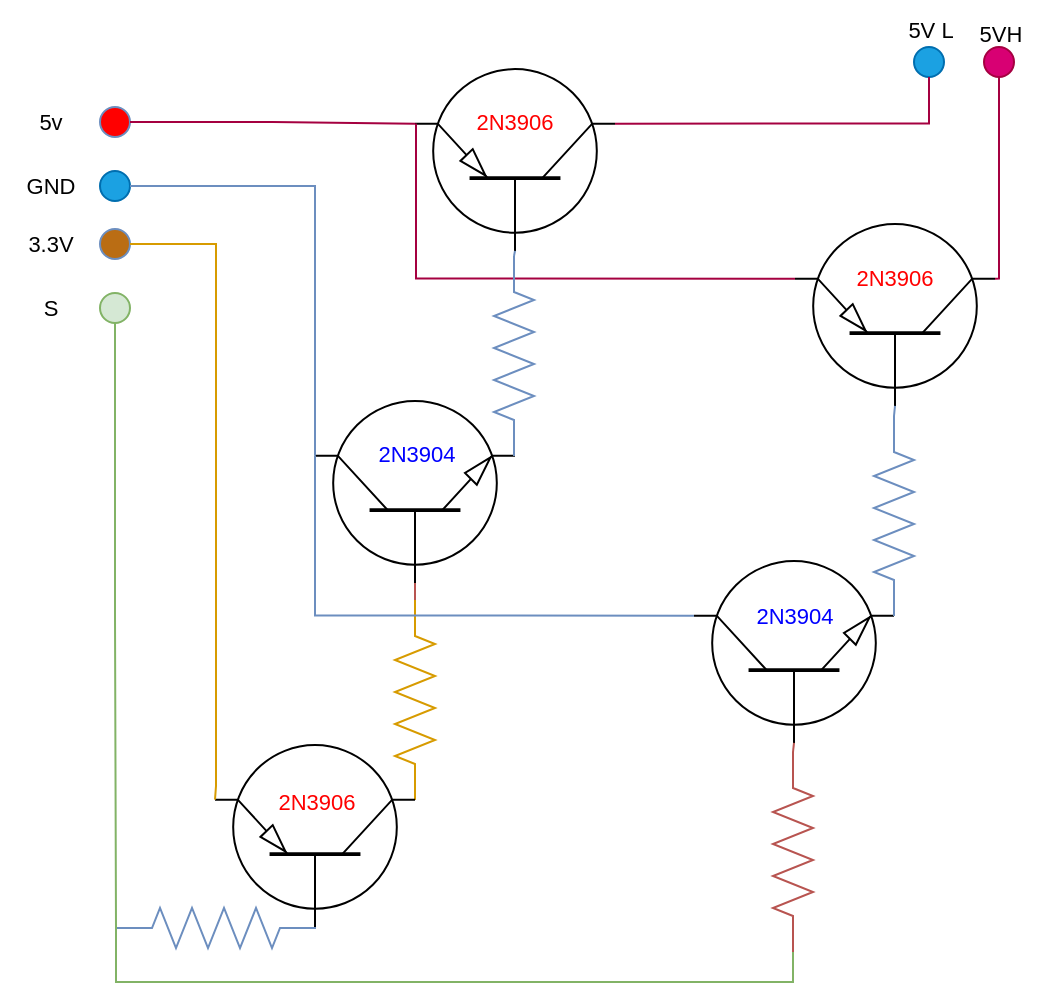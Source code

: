 <mxfile version="21.8.1" type="github">
  <diagram name="Página-1" id="AHgKrlHfpnj3HkRE_CZq">
    <mxGraphModel dx="2224" dy="1935" grid="1" gridSize="10" guides="1" tooltips="1" connect="1" arrows="1" fold="1" page="1" pageScale="1" pageWidth="827" pageHeight="1169" math="0" shadow="0">
      <root>
        <mxCell id="0" />
        <mxCell id="1" parent="0" />
        <mxCell id="pNXvuR1phtIqjAfe_gaZ-6" value="" style="verticalLabelPosition=bottom;shadow=0;dashed=0;align=center;html=1;verticalAlign=top;strokeWidth=1;shape=ellipse;perimeter=ellipsePerimeter;fontFamily=Helvetica;fontSize=11;fillColor=#1ba1e2;strokeColor=#006EAF;fontColor=#ffffff;" parent="1" vertex="1">
          <mxGeometry x="-190" y="84.5" width="15" height="15" as="geometry" />
        </mxCell>
        <mxCell id="pNXvuR1phtIqjAfe_gaZ-8" value="" style="verticalLabelPosition=bottom;shadow=0;dashed=0;align=center;html=1;verticalAlign=top;strokeWidth=1;shape=ellipse;perimeter=ellipsePerimeter;fontFamily=Helvetica;fontSize=11;fillColor=#BA6D14;strokeColor=#6c8ebf;" parent="1" vertex="1">
          <mxGeometry x="-190" y="113.5" width="15" height="15" as="geometry" />
        </mxCell>
        <mxCell id="pNXvuR1phtIqjAfe_gaZ-9" value="" style="verticalLabelPosition=bottom;shadow=0;dashed=0;align=center;html=1;verticalAlign=top;strokeWidth=1;shape=ellipse;perimeter=ellipsePerimeter;fontFamily=Helvetica;fontSize=11;fillColor=#FF0000;strokeColor=#6c8ebf;" parent="1" vertex="1">
          <mxGeometry x="-190" y="52.5" width="15" height="15" as="geometry" />
        </mxCell>
        <mxCell id="pNXvuR1phtIqjAfe_gaZ-17" value="GND" style="text;html=1;align=center;verticalAlign=middle;resizable=0;points=[];autosize=1;strokeColor=none;fillColor=none;fontSize=11;fontFamily=Helvetica;fontColor=default;" parent="1" vertex="1">
          <mxGeometry x="-240" y="77" width="50" height="30" as="geometry" />
        </mxCell>
        <mxCell id="pNXvuR1phtIqjAfe_gaZ-18" value="3.3V" style="text;html=1;align=center;verticalAlign=middle;resizable=0;points=[];autosize=1;strokeColor=none;fillColor=none;fontSize=11;fontFamily=Helvetica;fontColor=default;" parent="1" vertex="1">
          <mxGeometry x="-240" y="106" width="50" height="30" as="geometry" />
        </mxCell>
        <mxCell id="pNXvuR1phtIqjAfe_gaZ-19" value="5v" style="text;html=1;align=center;verticalAlign=middle;resizable=0;points=[];autosize=1;strokeColor=none;fillColor=none;fontSize=11;fontFamily=Helvetica;fontColor=default;" parent="1" vertex="1">
          <mxGeometry x="-235" y="45" width="40" height="30" as="geometry" />
        </mxCell>
        <mxCell id="pNXvuR1phtIqjAfe_gaZ-21" value="" style="verticalLabelPosition=bottom;shadow=0;dashed=0;align=center;html=1;verticalAlign=top;strokeWidth=1;shape=ellipse;perimeter=ellipsePerimeter;fontFamily=Helvetica;fontSize=11;fillColor=#1ba1e2;strokeColor=#006EAF;fontColor=#ffffff;fillStyle=auto;" parent="1" vertex="1">
          <mxGeometry x="217" y="22.5" width="15" height="15" as="geometry" />
        </mxCell>
        <mxCell id="pNXvuR1phtIqjAfe_gaZ-22" value="" style="verticalLabelPosition=bottom;shadow=0;dashed=0;align=center;html=1;verticalAlign=top;strokeWidth=1;shape=ellipse;perimeter=ellipsePerimeter;fontFamily=Helvetica;fontSize=11;fillColor=#d80073;strokeColor=#A50040;fontColor=#ffffff;" parent="1" vertex="1">
          <mxGeometry x="252" y="22.5" width="15" height="15" as="geometry" />
        </mxCell>
        <mxCell id="pNXvuR1phtIqjAfe_gaZ-24" value="5VH" style="text;html=1;align=center;verticalAlign=middle;resizable=0;points=[];autosize=1;strokeColor=none;fillColor=none;fontSize=11;fontFamily=Helvetica;fontColor=default;" parent="1" vertex="1">
          <mxGeometry x="240" y="0.5" width="40" height="30" as="geometry" />
        </mxCell>
        <mxCell id="pNXvuR1phtIqjAfe_gaZ-25" value="5V L" style="text;html=1;align=center;verticalAlign=middle;resizable=0;points=[];autosize=1;strokeColor=none;fillColor=none;fontSize=11;fontFamily=Helvetica;fontColor=default;" parent="1" vertex="1">
          <mxGeometry x="199.5" y="-1" width="50" height="30" as="geometry" />
        </mxCell>
        <mxCell id="pNXvuR1phtIqjAfe_gaZ-30" value="" style="verticalLabelPosition=bottom;shadow=0;dashed=0;align=center;html=1;verticalAlign=top;shape=mxgraph.electrical.transistors.pnp_transistor_1;fontFamily=Helvetica;fontSize=11;rotation=-90;" parent="1" vertex="1">
          <mxGeometry x="-30" y="29" width="95" height="100" as="geometry" />
        </mxCell>
        <mxCell id="pNXvuR1phtIqjAfe_gaZ-31" value="" style="verticalLabelPosition=bottom;shadow=0;dashed=0;align=center;html=1;verticalAlign=top;shape=mxgraph.electrical.transistors.npn_transistor_1;fontFamily=Helvetica;fontSize=11;fontColor=default;rotation=-90;" parent="1" vertex="1">
          <mxGeometry x="-80" y="195" width="95" height="100" as="geometry" />
        </mxCell>
        <mxCell id="pNXvuR1phtIqjAfe_gaZ-34" style="edgeStyle=orthogonalEdgeStyle;shape=connector;rounded=0;orthogonalLoop=1;jettySize=auto;html=1;exitX=1;exitY=0.5;exitDx=0;exitDy=0;entryX=0.7;entryY=0;entryDx=0;entryDy=0;entryPerimeter=0;labelBackgroundColor=default;strokeColor=#A50040;align=center;verticalAlign=middle;fontFamily=Helvetica;fontSize=11;fontColor=default;endArrow=none;endFill=0;fillColor=#d80073;" parent="1" source="pNXvuR1phtIqjAfe_gaZ-9" target="pNXvuR1phtIqjAfe_gaZ-30" edge="1">
          <mxGeometry relative="1" as="geometry" />
        </mxCell>
        <mxCell id="pNXvuR1phtIqjAfe_gaZ-36" value="" style="verticalLabelPosition=bottom;shadow=0;dashed=0;align=center;html=1;verticalAlign=top;shape=mxgraph.electrical.transistors.pnp_transistor_1;fontFamily=Helvetica;fontSize=11;fontColor=default;rotation=-90;" parent="1" vertex="1">
          <mxGeometry x="160" y="106.5" width="95" height="100" as="geometry" />
        </mxCell>
        <mxCell id="pNXvuR1phtIqjAfe_gaZ-38" style="edgeStyle=orthogonalEdgeStyle;shape=connector;rounded=0;orthogonalLoop=1;jettySize=auto;html=1;exitX=0.5;exitY=1;exitDx=0;exitDy=0;entryX=0.7;entryY=1;entryDx=0;entryDy=0;entryPerimeter=0;labelBackgroundColor=default;strokeColor=#A50040;align=center;verticalAlign=middle;fontFamily=Helvetica;fontSize=11;fontColor=default;endArrow=none;endFill=0;fillColor=#d80073;" parent="1" source="pNXvuR1phtIqjAfe_gaZ-22" target="pNXvuR1phtIqjAfe_gaZ-36" edge="1">
          <mxGeometry relative="1" as="geometry">
            <Array as="points">
              <mxPoint x="260" y="138" />
            </Array>
          </mxGeometry>
        </mxCell>
        <mxCell id="pNXvuR1phtIqjAfe_gaZ-39" style="edgeStyle=orthogonalEdgeStyle;shape=connector;rounded=0;orthogonalLoop=1;jettySize=auto;html=1;exitX=0.5;exitY=1;exitDx=0;exitDy=0;entryX=0.7;entryY=1;entryDx=0;entryDy=0;entryPerimeter=0;labelBackgroundColor=default;strokeColor=#A50040;align=center;verticalAlign=middle;fontFamily=Helvetica;fontSize=11;fontColor=default;endArrow=none;endFill=0;fillColor=#d80073;" parent="1" source="pNXvuR1phtIqjAfe_gaZ-21" target="pNXvuR1phtIqjAfe_gaZ-30" edge="1">
          <mxGeometry relative="1" as="geometry" />
        </mxCell>
        <mxCell id="pNXvuR1phtIqjAfe_gaZ-40" style="edgeStyle=orthogonalEdgeStyle;shape=connector;rounded=0;orthogonalLoop=1;jettySize=auto;html=1;exitX=0.7;exitY=0;exitDx=0;exitDy=0;exitPerimeter=0;entryX=0.7;entryY=0;entryDx=0;entryDy=0;entryPerimeter=0;labelBackgroundColor=default;strokeColor=#A50040;align=center;verticalAlign=middle;fontFamily=Helvetica;fontSize=11;fontColor=default;endArrow=none;endFill=0;fillColor=#d80073;" parent="1" source="pNXvuR1phtIqjAfe_gaZ-36" target="pNXvuR1phtIqjAfe_gaZ-30" edge="1">
          <mxGeometry relative="1" as="geometry">
            <Array as="points">
              <mxPoint x="-32" y="138" />
              <mxPoint x="-32" y="61" />
            </Array>
          </mxGeometry>
        </mxCell>
        <mxCell id="mhihqozH8owZ02vXOyK3-1" value="" style="verticalLabelPosition=bottom;shadow=0;dashed=0;align=center;html=1;verticalAlign=top;shape=mxgraph.electrical.transistors.npn_transistor_1;fontFamily=Helvetica;fontSize=11;fontColor=default;rotation=-90;" vertex="1" parent="1">
          <mxGeometry x="109.5" y="275" width="95" height="100" as="geometry" />
        </mxCell>
        <mxCell id="mhihqozH8owZ02vXOyK3-2" value="" style="pointerEvents=1;verticalLabelPosition=bottom;shadow=0;dashed=0;align=center;html=1;verticalAlign=top;shape=mxgraph.electrical.resistors.resistor_2;rotation=-90;fillColor=#dae8fc;strokeColor=#6c8ebf;" vertex="1" parent="1">
          <mxGeometry x="-33" y="167" width="100" height="20" as="geometry" />
        </mxCell>
        <mxCell id="mhihqozH8owZ02vXOyK3-3" value="" style="pointerEvents=1;verticalLabelPosition=bottom;shadow=0;dashed=0;align=center;html=1;verticalAlign=top;shape=mxgraph.electrical.resistors.resistor_2;rotation=-90;fillColor=#dae8fc;strokeColor=#6c8ebf;" vertex="1" parent="1">
          <mxGeometry x="157" y="247" width="100" height="20" as="geometry" />
        </mxCell>
        <mxCell id="mhihqozH8owZ02vXOyK3-4" style="edgeStyle=orthogonalEdgeStyle;rounded=0;orthogonalLoop=1;jettySize=auto;html=1;exitX=1;exitY=0.5;exitDx=0;exitDy=0;entryX=0.7;entryY=0;entryDx=0;entryDy=0;entryPerimeter=0;endArrow=none;endFill=0;fillColor=#dae8fc;strokeColor=#6c8ebf;" edge="1" parent="1" source="pNXvuR1phtIqjAfe_gaZ-6" target="pNXvuR1phtIqjAfe_gaZ-31">
          <mxGeometry relative="1" as="geometry">
            <Array as="points">
              <mxPoint x="-82" y="92" />
            </Array>
          </mxGeometry>
        </mxCell>
        <mxCell id="mhihqozH8owZ02vXOyK3-5" value="" style="pointerEvents=1;verticalLabelPosition=bottom;shadow=0;dashed=0;align=center;html=1;verticalAlign=top;shape=mxgraph.electrical.resistors.resistor_2;rotation=-90;fillColor=#ffe6cc;strokeColor=#d79b00;" vertex="1" parent="1">
          <mxGeometry x="-82.5" y="339" width="100" height="20" as="geometry" />
        </mxCell>
        <mxCell id="mhihqozH8owZ02vXOyK3-6" value="" style="pointerEvents=1;verticalLabelPosition=bottom;shadow=0;dashed=0;align=center;html=1;verticalAlign=top;shape=mxgraph.electrical.resistors.resistor_2;rotation=-90;fillColor=#f8cecc;strokeColor=#b85450;" vertex="1" parent="1">
          <mxGeometry x="106.5" y="415" width="100" height="20" as="geometry" />
        </mxCell>
        <mxCell id="mhihqozH8owZ02vXOyK3-7" style="edgeStyle=orthogonalEdgeStyle;shape=connector;rounded=0;orthogonalLoop=1;jettySize=auto;html=1;exitX=0.7;exitY=0;exitDx=0;exitDy=0;exitPerimeter=0;entryX=0.7;entryY=0;entryDx=0;entryDy=0;entryPerimeter=0;labelBackgroundColor=default;strokeColor=#6c8ebf;align=center;verticalAlign=middle;fontFamily=Helvetica;fontSize=11;fontColor=default;endArrow=none;endFill=0;fillColor=#dae8fc;" edge="1" parent="1" source="pNXvuR1phtIqjAfe_gaZ-31" target="mhihqozH8owZ02vXOyK3-1">
          <mxGeometry relative="1" as="geometry">
            <Array as="points">
              <mxPoint x="-82" y="307" />
            </Array>
          </mxGeometry>
        </mxCell>
        <mxCell id="mhihqozH8owZ02vXOyK3-8" style="edgeStyle=orthogonalEdgeStyle;shape=connector;rounded=0;orthogonalLoop=1;jettySize=auto;html=1;exitX=1;exitY=0.5;exitDx=0;exitDy=0;exitPerimeter=0;entryX=0;entryY=0.5;entryDx=0;entryDy=0;entryPerimeter=0;labelBackgroundColor=default;strokeColor=#b85450;align=center;verticalAlign=middle;fontFamily=Helvetica;fontSize=11;fontColor=default;endArrow=none;endFill=0;fillColor=#f8cecc;" edge="1" parent="1" source="mhihqozH8owZ02vXOyK3-5" target="pNXvuR1phtIqjAfe_gaZ-31">
          <mxGeometry relative="1" as="geometry" />
        </mxCell>
        <mxCell id="mhihqozH8owZ02vXOyK3-10" value="" style="verticalLabelPosition=bottom;shadow=0;dashed=0;align=center;html=1;verticalAlign=top;strokeWidth=1;shape=ellipse;perimeter=ellipsePerimeter;fontFamily=Helvetica;fontSize=11;fillColor=#d5e8d4;strokeColor=#82b366;" vertex="1" parent="1">
          <mxGeometry x="-190" y="145.5" width="15" height="15" as="geometry" />
        </mxCell>
        <mxCell id="mhihqozH8owZ02vXOyK3-11" value="S" style="text;html=1;align=center;verticalAlign=middle;resizable=0;points=[];autosize=1;strokeColor=none;fillColor=none;fontSize=11;fontFamily=Helvetica;fontColor=default;" vertex="1" parent="1">
          <mxGeometry x="-230" y="138" width="30" height="30" as="geometry" />
        </mxCell>
        <mxCell id="mhihqozH8owZ02vXOyK3-12" value="" style="verticalLabelPosition=bottom;shadow=0;dashed=0;align=center;html=1;verticalAlign=top;shape=mxgraph.electrical.transistors.pnp_transistor_1;fontFamily=Helvetica;fontSize=11;rotation=-90;" vertex="1" parent="1">
          <mxGeometry x="-130" y="367" width="95" height="100" as="geometry" />
        </mxCell>
        <mxCell id="mhihqozH8owZ02vXOyK3-13" style="edgeStyle=orthogonalEdgeStyle;shape=connector;rounded=0;orthogonalLoop=1;jettySize=auto;html=1;exitX=1;exitY=0.5;exitDx=0;exitDy=0;entryX=0.7;entryY=0;entryDx=0;entryDy=0;entryPerimeter=0;labelBackgroundColor=default;strokeColor=#d79b00;align=center;verticalAlign=middle;fontFamily=Helvetica;fontSize=11;fontColor=default;endArrow=none;endFill=0;fillColor=#ffe6cc;" edge="1" parent="1" source="pNXvuR1phtIqjAfe_gaZ-8" target="mhihqozH8owZ02vXOyK3-12">
          <mxGeometry relative="1" as="geometry">
            <Array as="points">
              <mxPoint x="-132" y="121" />
              <mxPoint x="-132" y="392" />
            </Array>
          </mxGeometry>
        </mxCell>
        <mxCell id="mhihqozH8owZ02vXOyK3-14" value="" style="pointerEvents=1;verticalLabelPosition=bottom;shadow=0;dashed=0;align=center;html=1;verticalAlign=top;shape=mxgraph.electrical.resistors.resistor_2;rotation=0;fillColor=#dae8fc;strokeColor=#6c8ebf;" vertex="1" parent="1">
          <mxGeometry x="-182" y="453" width="100" height="20" as="geometry" />
        </mxCell>
        <mxCell id="mhihqozH8owZ02vXOyK3-15" style="edgeStyle=orthogonalEdgeStyle;shape=connector;rounded=0;orthogonalLoop=1;jettySize=auto;html=1;exitX=1;exitY=0.5;exitDx=0;exitDy=0;exitPerimeter=0;entryX=0;entryY=0.5;entryDx=0;entryDy=0;entryPerimeter=0;labelBackgroundColor=default;strokeColor=#6c8ebf;align=center;verticalAlign=middle;fontFamily=Helvetica;fontSize=11;fontColor=default;endArrow=none;endFill=0;fillColor=#dae8fc;" edge="1" parent="1" source="mhihqozH8owZ02vXOyK3-2" target="pNXvuR1phtIqjAfe_gaZ-30">
          <mxGeometry relative="1" as="geometry" />
        </mxCell>
        <mxCell id="mhihqozH8owZ02vXOyK3-21" style="edgeStyle=orthogonalEdgeStyle;shape=connector;rounded=0;orthogonalLoop=1;jettySize=auto;html=1;exitX=1;exitY=0.5;exitDx=0;exitDy=0;exitPerimeter=0;entryX=0;entryY=0.5;entryDx=0;entryDy=0;entryPerimeter=0;labelBackgroundColor=default;strokeColor=#6c8ebf;align=center;verticalAlign=middle;fontFamily=Helvetica;fontSize=11;fontColor=default;endArrow=none;endFill=0;fillColor=#dae8fc;" edge="1" parent="1" source="mhihqozH8owZ02vXOyK3-3" target="pNXvuR1phtIqjAfe_gaZ-36">
          <mxGeometry relative="1" as="geometry" />
        </mxCell>
        <mxCell id="mhihqozH8owZ02vXOyK3-22" style="edgeStyle=orthogonalEdgeStyle;shape=connector;rounded=0;orthogonalLoop=1;jettySize=auto;html=1;exitX=1;exitY=0.5;exitDx=0;exitDy=0;exitPerimeter=0;entryX=0;entryY=0.5;entryDx=0;entryDy=0;entryPerimeter=0;labelBackgroundColor=default;strokeColor=#b85450;align=center;verticalAlign=middle;fontFamily=Helvetica;fontSize=11;fontColor=default;endArrow=none;endFill=0;fillColor=#f8cecc;" edge="1" parent="1" source="mhihqozH8owZ02vXOyK3-6" target="mhihqozH8owZ02vXOyK3-1">
          <mxGeometry relative="1" as="geometry" />
        </mxCell>
        <mxCell id="mhihqozH8owZ02vXOyK3-24" style="edgeStyle=orthogonalEdgeStyle;shape=connector;rounded=0;orthogonalLoop=1;jettySize=auto;html=1;exitX=0;exitY=0.5;exitDx=0;exitDy=0;exitPerimeter=0;entryX=0;entryY=0.5;entryDx=0;entryDy=0;entryPerimeter=0;labelBackgroundColor=default;strokeColor=#82b366;align=center;verticalAlign=middle;fontFamily=Helvetica;fontSize=11;fontColor=default;endArrow=none;endFill=0;fillColor=#d5e8d4;" edge="1" parent="1" source="mhihqozH8owZ02vXOyK3-6" target="mhihqozH8owZ02vXOyK3-14">
          <mxGeometry relative="1" as="geometry">
            <Array as="points">
              <mxPoint x="157" y="490" />
              <mxPoint x="-182" y="490" />
            </Array>
          </mxGeometry>
        </mxCell>
        <mxCell id="mhihqozH8owZ02vXOyK3-25" style="edgeStyle=orthogonalEdgeStyle;shape=connector;rounded=0;orthogonalLoop=1;jettySize=auto;html=1;exitX=0.5;exitY=1;exitDx=0;exitDy=0;entryX=0;entryY=0.5;entryDx=0;entryDy=0;entryPerimeter=0;labelBackgroundColor=default;strokeColor=#82b366;align=center;verticalAlign=middle;fontFamily=Helvetica;fontSize=11;fontColor=default;endArrow=none;endFill=0;fillColor=#d5e8d4;" edge="1" parent="1" source="mhihqozH8owZ02vXOyK3-10" target="mhihqozH8owZ02vXOyK3-14">
          <mxGeometry relative="1" as="geometry">
            <Array as="points">
              <mxPoint x="-182" y="307" />
              <mxPoint x="-182" y="463" />
            </Array>
          </mxGeometry>
        </mxCell>
        <mxCell id="mhihqozH8owZ02vXOyK3-26" value="2N3906" style="text;html=1;align=center;verticalAlign=middle;resizable=0;points=[];autosize=1;fontSize=11;fontFamily=Helvetica;fontColor=#FF0000;" vertex="1" parent="1">
          <mxGeometry x="177" y="123" width="60" height="30" as="geometry" />
        </mxCell>
        <mxCell id="mhihqozH8owZ02vXOyK3-27" value="2N3904" style="text;html=1;align=center;verticalAlign=middle;resizable=0;points=[];autosize=1;strokeColor=none;fillColor=none;fontSize=11;fontFamily=Helvetica;fontColor=#0000ff;" vertex="1" parent="1">
          <mxGeometry x="-62.5" y="210.5" width="60" height="30" as="geometry" />
        </mxCell>
        <mxCell id="mhihqozH8owZ02vXOyK3-28" value="2N3904" style="text;html=1;align=center;verticalAlign=middle;resizable=0;points=[];autosize=1;strokeColor=none;fillColor=none;fontSize=11;fontFamily=Helvetica;fontColor=#0000ff;" vertex="1" parent="1">
          <mxGeometry x="126.5" y="292" width="60" height="30" as="geometry" />
        </mxCell>
        <mxCell id="mhihqozH8owZ02vXOyK3-29" value="2N3906" style="text;html=1;align=center;verticalAlign=middle;resizable=0;points=[];autosize=1;fontSize=11;fontFamily=Helvetica;fontColor=#FF0000;" vertex="1" parent="1">
          <mxGeometry x="-13" y="45" width="60" height="30" as="geometry" />
        </mxCell>
        <mxCell id="mhihqozH8owZ02vXOyK3-30" value="2N3906" style="text;html=1;align=center;verticalAlign=middle;resizable=0;points=[];autosize=1;fontSize=11;fontFamily=Helvetica;fontColor=#FF0000;" vertex="1" parent="1">
          <mxGeometry x="-112.5" y="385" width="60" height="30" as="geometry" />
        </mxCell>
      </root>
    </mxGraphModel>
  </diagram>
</mxfile>
